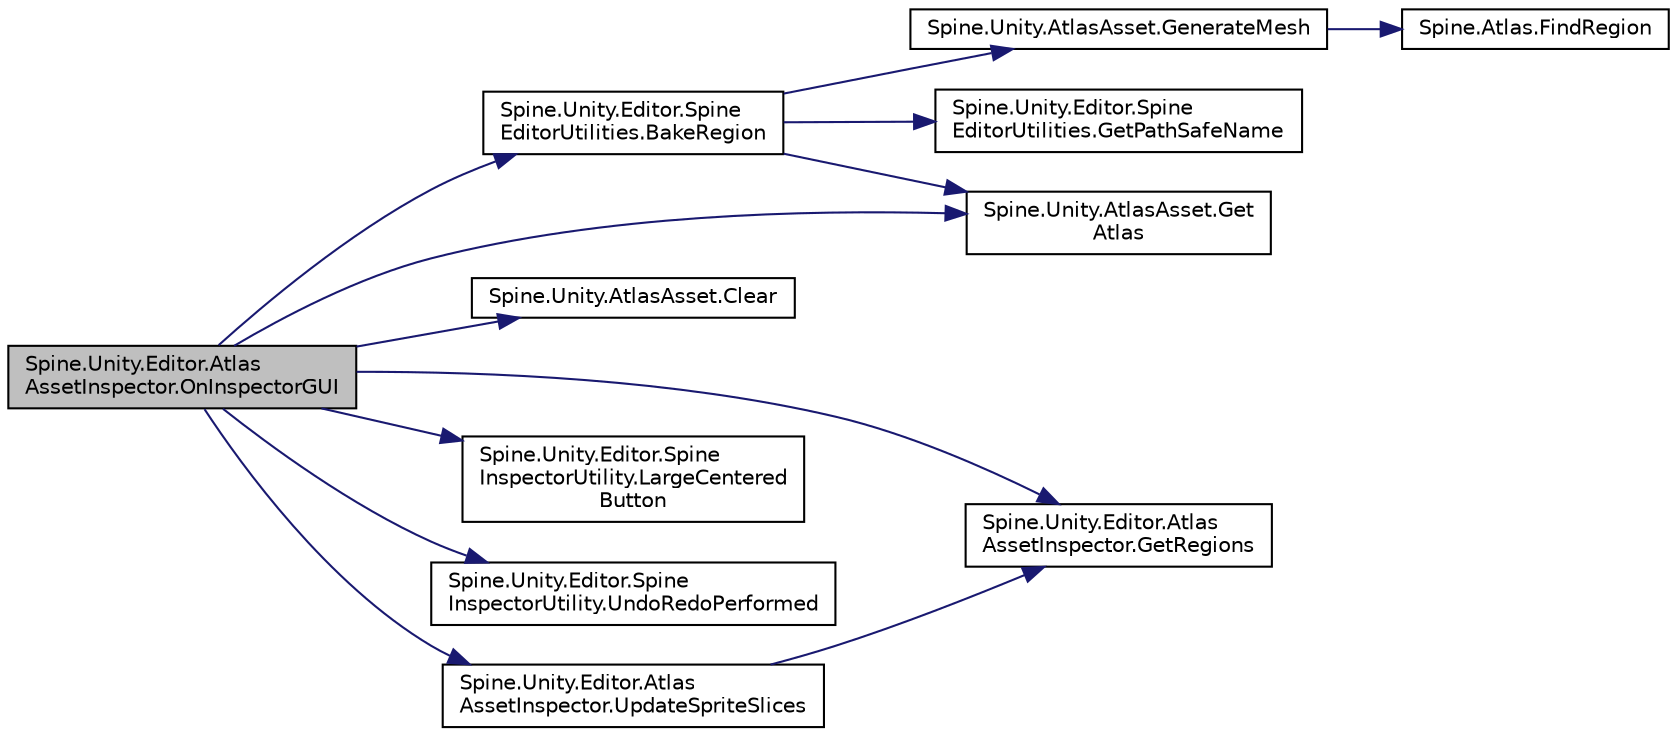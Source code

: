 digraph "Spine.Unity.Editor.AtlasAssetInspector.OnInspectorGUI"
{
 // LATEX_PDF_SIZE
  edge [fontname="Helvetica",fontsize="10",labelfontname="Helvetica",labelfontsize="10"];
  node [fontname="Helvetica",fontsize="10",shape=record];
  rankdir="LR";
  Node1 [label="Spine.Unity.Editor.Atlas\lAssetInspector.OnInspectorGUI",height=0.2,width=0.4,color="black", fillcolor="grey75", style="filled", fontcolor="black",tooltip=" "];
  Node1 -> Node2 [color="midnightblue",fontsize="10",style="solid",fontname="Helvetica"];
  Node2 [label="Spine.Unity.Editor.Spine\lEditorUtilities.BakeRegion",height=0.2,width=0.4,color="black", fillcolor="white", style="filled",URL="$class_spine_1_1_unity_1_1_editor_1_1_spine_editor_utilities.html#aad274a878ec783a0d09ddca9c33bf57a",tooltip=" "];
  Node2 -> Node3 [color="midnightblue",fontsize="10",style="solid",fontname="Helvetica"];
  Node3 [label="Spine.Unity.AtlasAsset.GenerateMesh",height=0.2,width=0.4,color="black", fillcolor="white", style="filled",URL="$class_spine_1_1_unity_1_1_atlas_asset.html#a061e197ef5933f66bc4b492b4661c6d4",tooltip=" "];
  Node3 -> Node4 [color="midnightblue",fontsize="10",style="solid",fontname="Helvetica"];
  Node4 [label="Spine.Atlas.FindRegion",height=0.2,width=0.4,color="black", fillcolor="white", style="filled",URL="$class_spine_1_1_atlas.html#a0c3e63b796443fd755114f9bea61c780",tooltip="Returns the first region found with the specified name. This method uses string comparison to find th..."];
  Node2 -> Node5 [color="midnightblue",fontsize="10",style="solid",fontname="Helvetica"];
  Node5 [label="Spine.Unity.AtlasAsset.Get\lAtlas",height=0.2,width=0.4,color="black", fillcolor="white", style="filled",URL="$class_spine_1_1_unity_1_1_atlas_asset.html#a111c9de65f185cd47e09d0275468e824",tooltip="The atlas or null if it could not be loaded."];
  Node2 -> Node6 [color="midnightblue",fontsize="10",style="solid",fontname="Helvetica"];
  Node6 [label="Spine.Unity.Editor.Spine\lEditorUtilities.GetPathSafeName",height=0.2,width=0.4,color="black", fillcolor="white", style="filled",URL="$class_spine_1_1_unity_1_1_editor_1_1_spine_editor_utilities.html#a8d003dcd3b27b0e5008ba183850908a2",tooltip=" "];
  Node1 -> Node7 [color="midnightblue",fontsize="10",style="solid",fontname="Helvetica"];
  Node7 [label="Spine.Unity.AtlasAsset.Clear",height=0.2,width=0.4,color="black", fillcolor="white", style="filled",URL="$class_spine_1_1_unity_1_1_atlas_asset.html#a894985e7d0b0120e7df773ad9c3b3d5d",tooltip=" "];
  Node1 -> Node5 [color="midnightblue",fontsize="10",style="solid",fontname="Helvetica"];
  Node1 -> Node8 [color="midnightblue",fontsize="10",style="solid",fontname="Helvetica"];
  Node8 [label="Spine.Unity.Editor.Atlas\lAssetInspector.GetRegions",height=0.2,width=0.4,color="black", fillcolor="white", style="filled",URL="$class_spine_1_1_unity_1_1_editor_1_1_atlas_asset_inspector.html#a94129c68e12225633696d3a937bfa5b7",tooltip=" "];
  Node1 -> Node9 [color="midnightblue",fontsize="10",style="solid",fontname="Helvetica"];
  Node9 [label="Spine.Unity.Editor.Spine\lInspectorUtility.LargeCentered\lButton",height=0.2,width=0.4,color="black", fillcolor="white", style="filled",URL="$class_spine_1_1_unity_1_1_editor_1_1_spine_inspector_utility.html#ab0e8f41c9e384ffb71babec60e822f81",tooltip=" "];
  Node1 -> Node10 [color="midnightblue",fontsize="10",style="solid",fontname="Helvetica"];
  Node10 [label="Spine.Unity.Editor.Spine\lInspectorUtility.UndoRedoPerformed",height=0.2,width=0.4,color="black", fillcolor="white", style="filled",URL="$class_spine_1_1_unity_1_1_editor_1_1_spine_inspector_utility.html#aa86821a029786515e2ebf23316839bec",tooltip=" "];
  Node1 -> Node11 [color="midnightblue",fontsize="10",style="solid",fontname="Helvetica"];
  Node11 [label="Spine.Unity.Editor.Atlas\lAssetInspector.UpdateSpriteSlices",height=0.2,width=0.4,color="black", fillcolor="white", style="filled",URL="$class_spine_1_1_unity_1_1_editor_1_1_atlas_asset_inspector.html#a464ca6fe4d3117a960731251555e9468",tooltip=" "];
  Node11 -> Node8 [color="midnightblue",fontsize="10",style="solid",fontname="Helvetica"];
}
